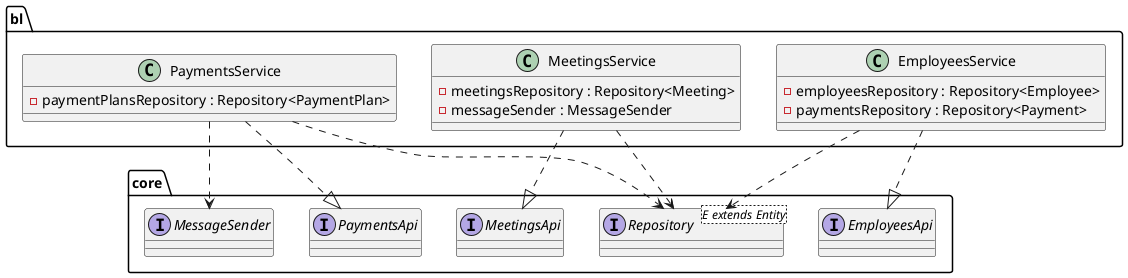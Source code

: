 @startuml

package "core" {
  interface EmployeesApi
  interface MeetingsApi
  interface PaymentsApi

  interface Repository<E extends Entity>
  interface MessageSender
}

package "bl" {
  class EmployeesService {
    - employeesRepository : Repository<Employee>
    - paymentsRepository : Repository<Payment>
  }
  class MeetingsService {
    - meetingsRepository : Repository<Meeting>
    - messageSender : MessageSender
  }
  class PaymentsService {
    - paymentPlansRepository : Repository<PaymentPlan>
  }
}

EmployeesService ..|> EmployeesApi
MeetingsService ..|> MeetingsApi
PaymentsService ..|> PaymentsApi

EmployeesService ..> Repository
MeetingsService ..> Repository
PaymentsService ..> Repository
PaymentsService ..> MessageSender

@enduml